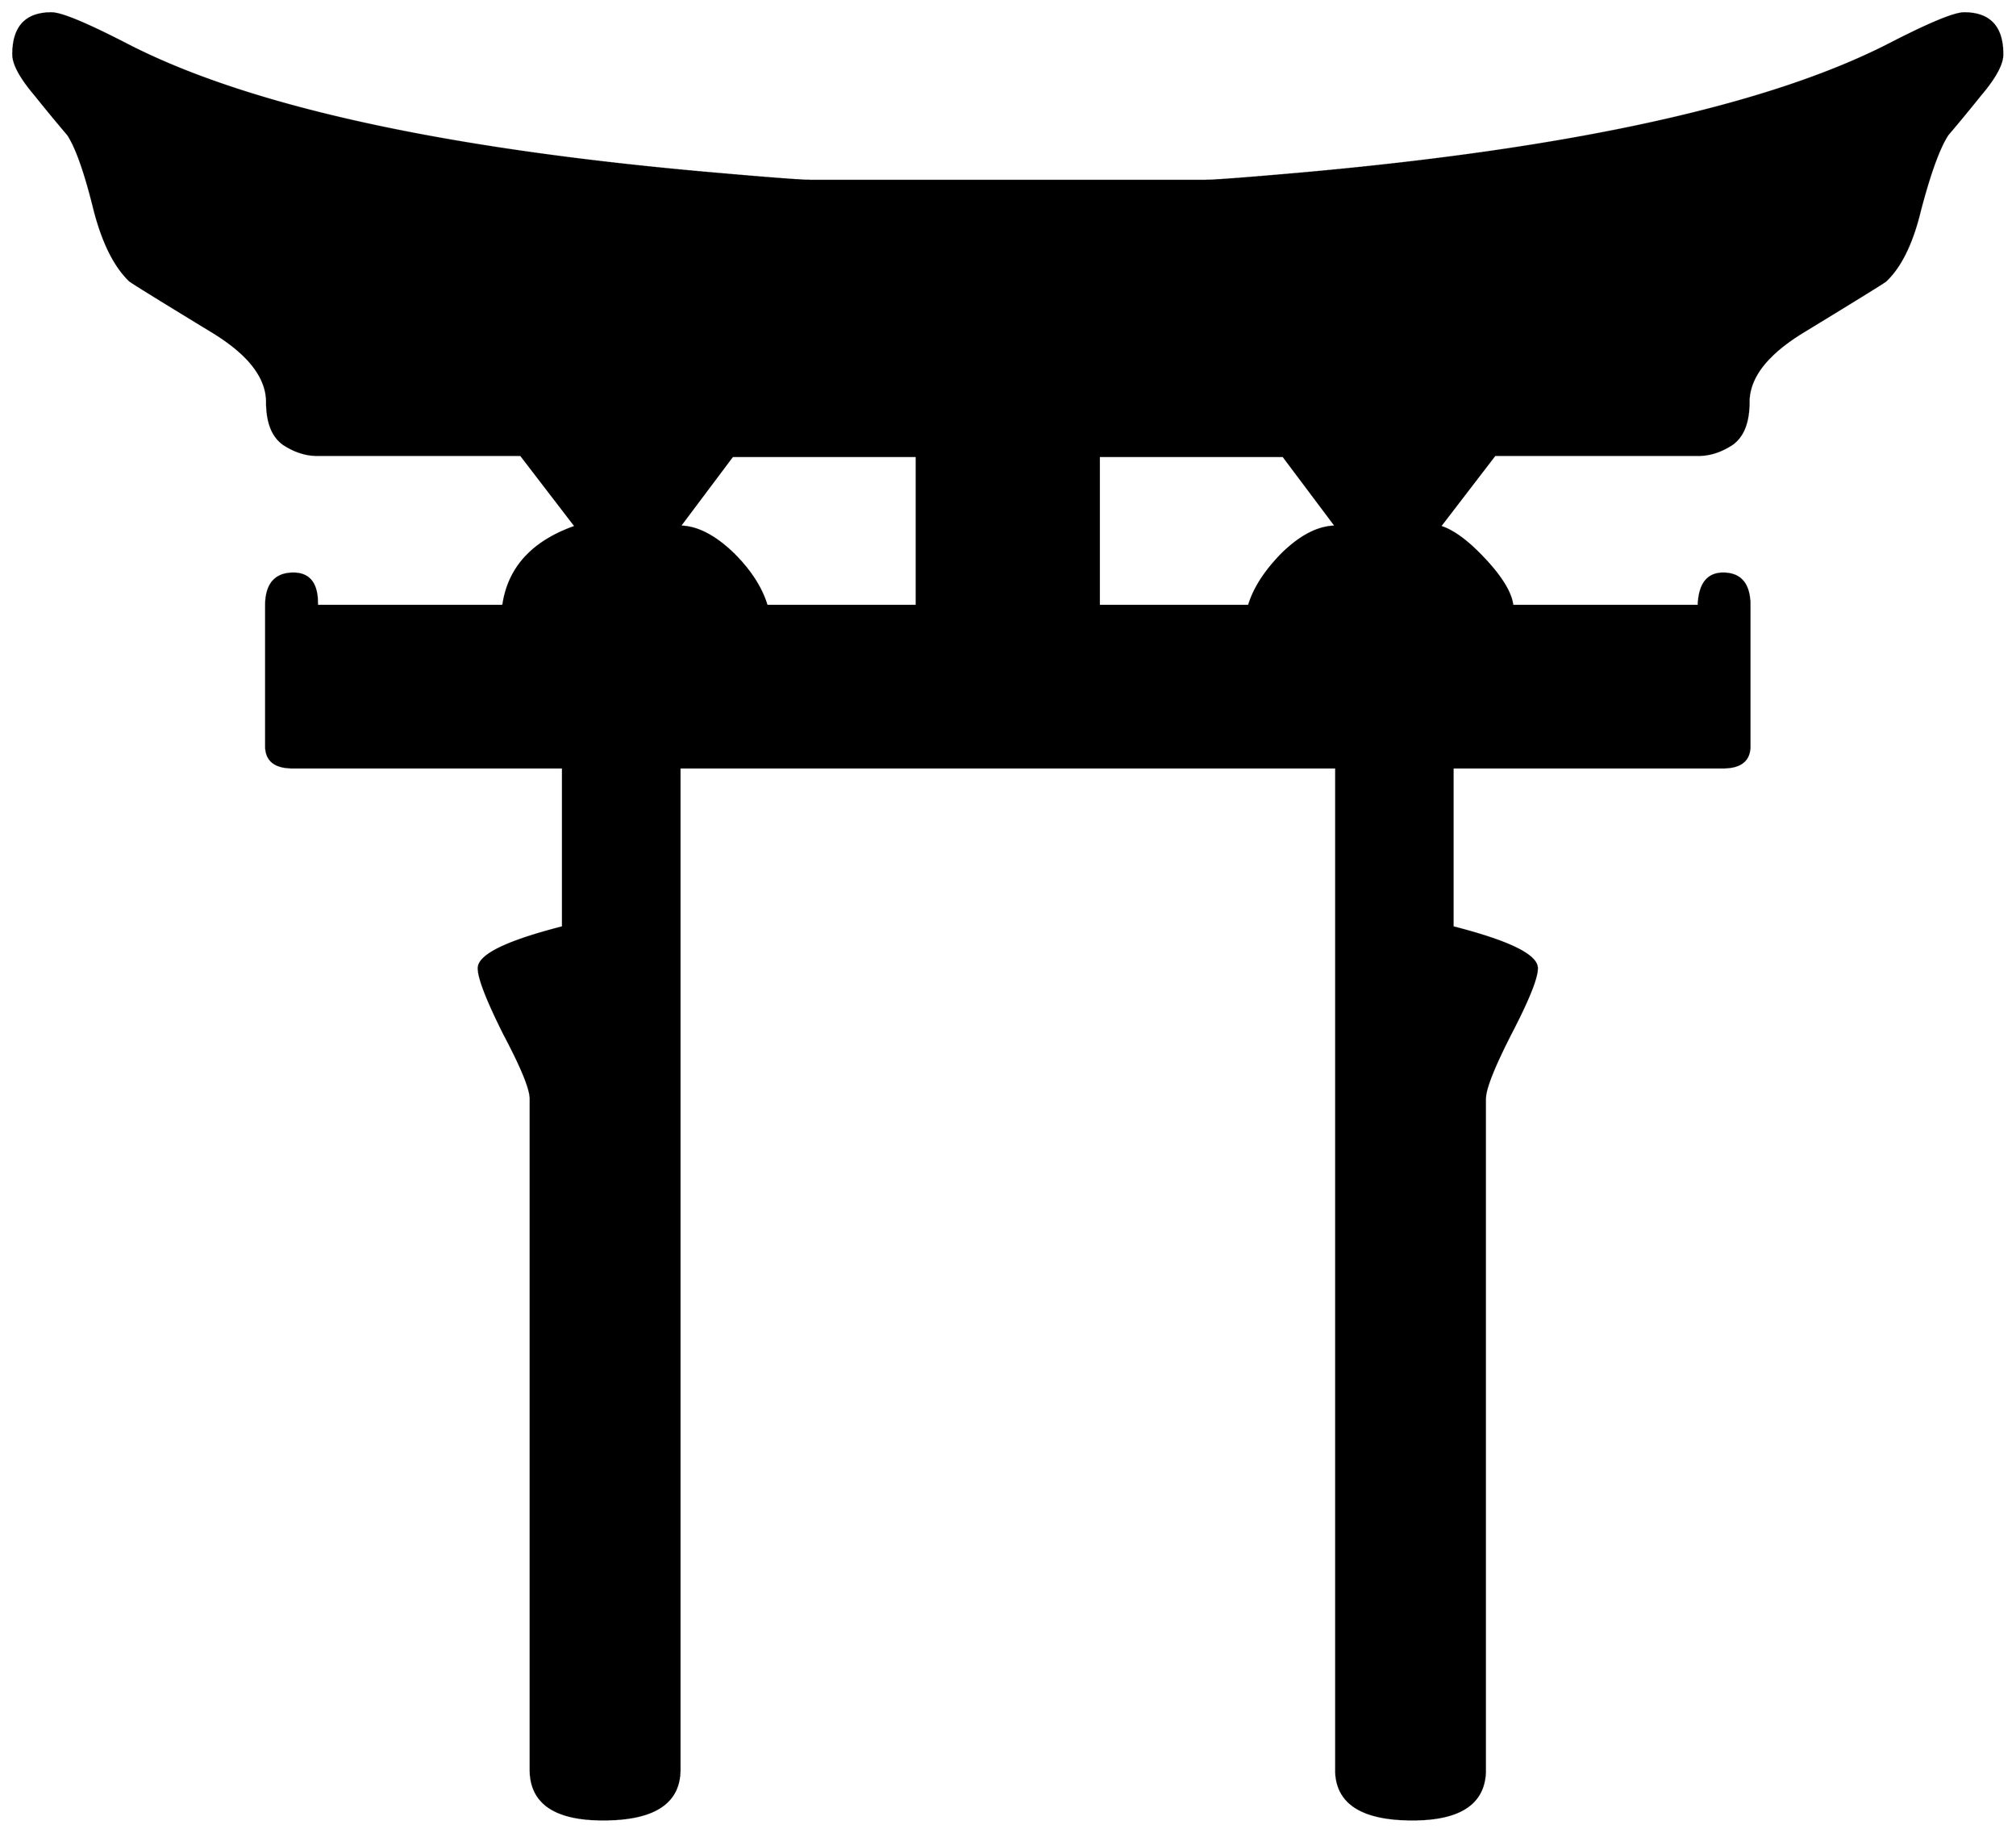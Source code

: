 


\begin{tikzpicture}[y=0.80pt, x=0.80pt, yscale=-1.0, xscale=1.0, inner sep=0pt, outer sep=0pt]
\begin{scope}[shift={(100.0,1706.0)},nonzero rule]
  \path[draw=.,fill=.,line width=1.600pt] (2039.0,-1462.0) ..
    controls (2039.0,-1452.0) and (2031.333,-1438.0) ..
    (2016.0,-1420.0) .. controls (2005.333,-1406.667) and
    (1994.333,-1393.333) .. (1983.0,-1380.0) .. controls
    (1974.333,-1366.667) and (1965.0,-1341.0) .. (1955.0,-1303.0) ..
    controls (1947.0,-1269.667) and (1935.333,-1245.667) ..
    (1920.0,-1231.0) .. controls (1918.667,-1229.667) and
    (1890.667,-1212.333) .. (1836.0,-1179.0) .. controls
    (1798.667,-1156.333) and (1780.0,-1132.333) .. (1780.0,-1107.0) ..
    controls (1780.0,-1086.333) and (1774.333,-1072.0) ..
    (1763.0,-1064.0) .. controls (1751.667,-1056.667) and
    (1740.333,-1053.0) .. (1729.0,-1053.0) -- (1521.0,-1053.0) --
    (1465.0,-980.0) .. controls (1478.333,-976.0) and
    (1493.667,-964.667) .. (1511.0,-946.0) .. controls
    (1528.333,-927.333) and (1537.667,-911.667) .. (1539.0,-899.0) --
    (1729.0,-899.0) .. controls (1729.667,-921.0) and
    (1738.0,-932.0) .. (1754.0,-932.0) .. controls
    (1772.0,-932.0) and (1781.0,-921.0) .. (1781.0,-899.0) --
    (1781.0,-756.0) .. controls (1781.0,-741.333) and
    (1772.0,-734.0) .. (1754.0,-734.0) -- (1478.0,-734.0) --
    (1478.0,-571.0) .. controls (1535.333,-556.333) and
    (1564.0,-542.333) .. (1564.0,-529.0) .. controls
    (1564.0,-519.0) and (1555.0,-496.667) .. (1537.0,-462.0) ..
    controls (1519.667,-428.0) and (1511.0,-406.0) ..
    (1511.0,-396.0) -- (1511.0,289.0) .. controls (1511.0,323.0)
    and (1486.333,340.0) .. (1437.0,340.0) .. controls
    (1385.0,340.0) and (1359.0,323.0) .. (1359.0,289.0) --
    (1359.0,-734.0) -- (689.0,-734.0) -- (689.0,289.0) ..
    controls (689.0,323.0) and (663.0,340.0) .. (611.0,340.0) ..
    controls (561.667,340.0) and (537.0,323.0) .. (537.0,289.0) --
    (537.0,-396.0) .. controls (537.0,-406.0) and (528.0,-428.0)
    .. (510.0,-462.0) .. controls (492.667,-496.667) and
    (484.0,-519.0) .. (484.0,-529.0) .. controls (484.0,-542.333)
    and (512.667,-556.333) .. (570.0,-571.0) -- (570.0,-734.0) --
    (294.0,-734.0) .. controls (276.0,-734.0) and (267.0,-741.333)
    .. (267.0,-756.0) -- (267.0,-899.0) .. controls
    (267.0,-921.0) and (276.333,-932.0) .. (295.0,-932.0) ..
    controls (311.667,-932.0) and (319.667,-921.0) .. (319.0,-899.0)
    -- (509.0,-899.0) .. controls (514.333,-937.667) and
    (539.0,-964.667) .. (583.0,-980.0) -- (527.0,-1053.0) --
    (319.0,-1053.0) .. controls (307.667,-1053.0) and
    (296.333,-1056.667) .. (285.0,-1064.0) .. controls
    (273.667,-1072.0) and (268.0,-1086.333) .. (268.0,-1107.0) ..
    controls (268.0,-1132.333) and (249.333,-1156.333) ..
    (212.0,-1179.0) .. controls (157.333,-1212.333) and
    (129.333,-1229.667) .. (128.0,-1231.0) .. controls
    (112.667,-1245.667) and (100.667,-1269.667) .. (92.0,-1303.0) ..
    controls (82.667,-1341.0) and (73.667,-1366.667) .. (65.0,-1380.0)
    .. controls (53.667,-1393.333) and (42.667,-1406.667) ..
    (32.0,-1420.0) .. controls (16.667,-1438.0) and (9.0,-1452.0)
    .. (9.0,-1462.0) .. controls (9.0,-1490.0) and
    (22.0,-1504.0) .. (48.0,-1504.0) .. controls (58.0,-1504.0)
    and (83.667,-1493.333) .. (125.0,-1472.0) .. controls
    (249.0,-1408.0) and (450.333,-1364.0) .. (729.0,-1340.0) ..
    controls (782.333,-1335.333) and (813.333,-1333.0) ..
    (822.0,-1333.0) -- (1226.0,-1333.0) .. controls
    (1234.667,-1333.0) and (1265.667,-1335.333) .. (1319.0,-1340.0) ..
    controls (1597.667,-1364.667) and (1799.0,-1408.667) ..
    (1923.0,-1472.0) .. controls (1964.333,-1493.333) and
    (1990.0,-1504.0) .. (2000.0,-1504.0) .. controls
    (2026.0,-1504.0) and (2039.0,-1490.0) .. (2039.0,-1462.0) --
    cycle(1359.0,-980.0) -- (1305.0,-1052.0) -- (1117.0,-1052.0)
    -- (1117.0,-899.0) -- (1270.0,-899.0) .. controls
    (1275.333,-917.0) and (1287.0,-935.0) .. (1305.0,-953.0) ..
    controls (1323.667,-971.0) and (1341.667,-980.0) ..
    (1359.0,-980.0) -- cycle(931.0,-899.0) -- (931.0,-1052.0) --
    (743.0,-1052.0) -- (689.0,-980.0) .. controls (706.333,-980.0)
    and (724.667,-970.667) .. (744.0,-952.0) .. controls
    (761.333,-934.667) and (772.667,-917.0) .. (778.0,-899.0) --
    (931.0,-899.0) -- cycle;
\end{scope}

\end{tikzpicture}

